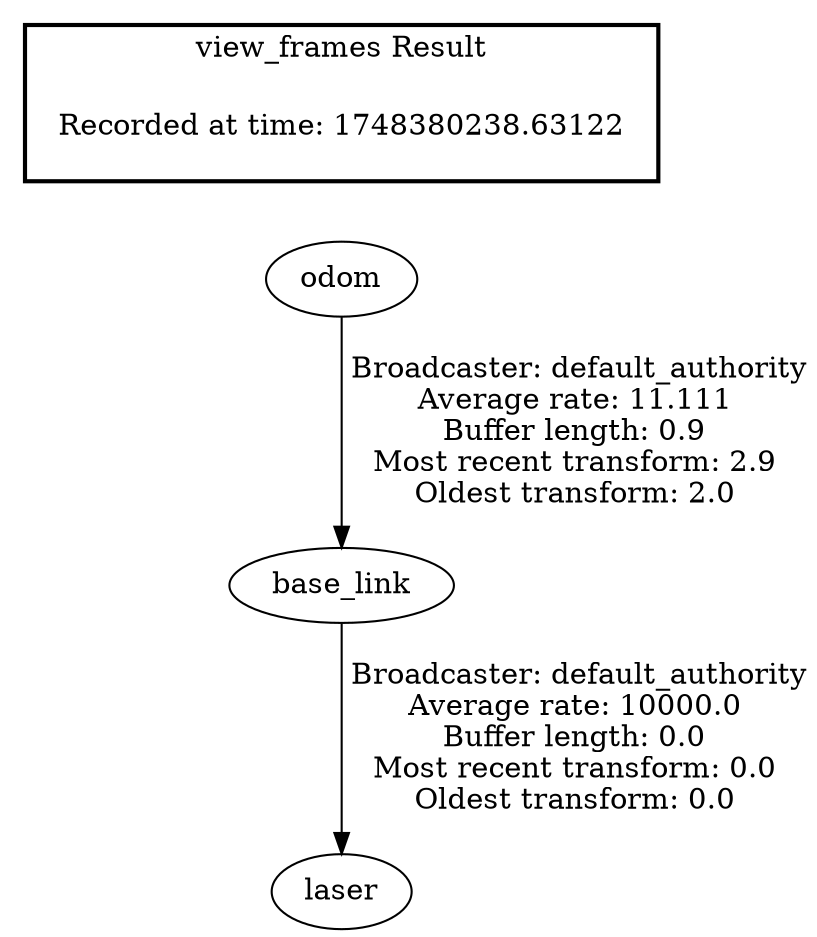 digraph G {
"base_link" -> "laser"[label=" Broadcaster: default_authority\nAverage rate: 10000.0\nBuffer length: 0.0\nMost recent transform: 0.0\nOldest transform: 0.0\n"];
"odom" -> "base_link"[label=" Broadcaster: default_authority\nAverage rate: 11.111\nBuffer length: 0.9\nMost recent transform: 2.9\nOldest transform: 2.0\n"];
edge [style=invis];
 subgraph cluster_legend { style=bold; color=black; label ="view_frames Result";
"Recorded at time: 1748380238.63122"[ shape=plaintext ] ;
}->"odom";
}